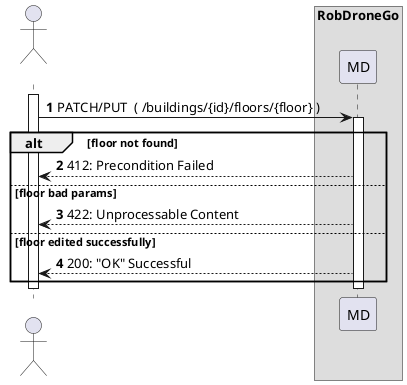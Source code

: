 @startuml
autonumber

actor " " as actor
box "RobDroneGo"
participant "MD" as mdr

activate actor
    actor -> mdr: PATCH/PUT  ( /buildings/{id}/floors/{floor} )
        activate mdr

        alt  floor not found
        mdr --> actor : 412: Precondition Failed
            else floor bad params
            mdr --> actor : 422: Unprocessable Content
        else floor edited successfully
            mdr --> actor : 200: "OK" Successful
        end

    deactivate mdr
deactivate actor


@enduml

